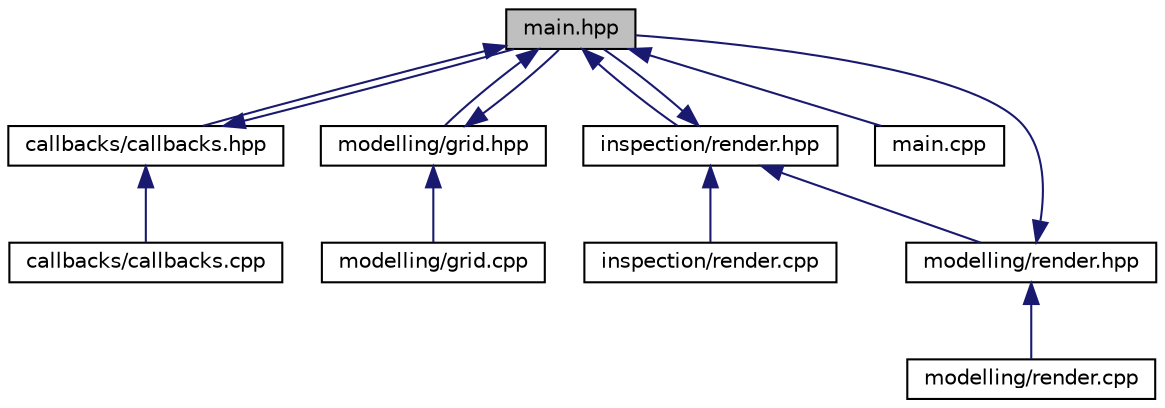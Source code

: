 digraph "main.hpp"
{
  edge [fontname="Helvetica",fontsize="10",labelfontname="Helvetica",labelfontsize="10"];
  node [fontname="Helvetica",fontsize="10",shape=record];
  Node1 [label="main.hpp",height=0.2,width=0.4,color="black", fillcolor="grey75", style="filled", fontcolor="black"];
  Node1 -> Node2 [dir="back",color="midnightblue",fontsize="10",style="solid",fontname="Helvetica"];
  Node2 [label="callbacks/callbacks.hpp",height=0.2,width=0.4,color="black", fillcolor="white", style="filled",URL="$callbacks_8hpp.html"];
  Node2 -> Node3 [dir="back",color="midnightblue",fontsize="10",style="solid",fontname="Helvetica"];
  Node3 [label="callbacks/callbacks.cpp",height=0.2,width=0.4,color="black", fillcolor="white", style="filled",URL="$callbacks_8cpp.html"];
  Node2 -> Node1 [dir="back",color="midnightblue",fontsize="10",style="solid",fontname="Helvetica"];
  Node1 -> Node4 [dir="back",color="midnightblue",fontsize="10",style="solid",fontname="Helvetica"];
  Node4 [label="modelling/grid.hpp",height=0.2,width=0.4,color="black", fillcolor="white", style="filled",URL="$grid_8hpp.html"];
  Node4 -> Node1 [dir="back",color="midnightblue",fontsize="10",style="solid",fontname="Helvetica"];
  Node4 -> Node5 [dir="back",color="midnightblue",fontsize="10",style="solid",fontname="Helvetica"];
  Node5 [label="modelling/grid.cpp",height=0.2,width=0.4,color="black", fillcolor="white", style="filled",URL="$grid_8cpp.html"];
  Node1 -> Node6 [dir="back",color="midnightblue",fontsize="10",style="solid",fontname="Helvetica"];
  Node6 [label="inspection/render.hpp",height=0.2,width=0.4,color="black", fillcolor="white", style="filled",URL="$inspection_2render_8hpp.html"];
  Node6 -> Node7 [dir="back",color="midnightblue",fontsize="10",style="solid",fontname="Helvetica"];
  Node7 [label="modelling/render.hpp",height=0.2,width=0.4,color="black", fillcolor="white", style="filled",URL="$modelling_2render_8hpp.html"];
  Node7 -> Node1 [dir="back",color="midnightblue",fontsize="10",style="solid",fontname="Helvetica"];
  Node7 -> Node8 [dir="back",color="midnightblue",fontsize="10",style="solid",fontname="Helvetica"];
  Node8 [label="modelling/render.cpp",height=0.2,width=0.4,color="black", fillcolor="white", style="filled",URL="$modelling_2render_8cpp.html"];
  Node6 -> Node1 [dir="back",color="midnightblue",fontsize="10",style="solid",fontname="Helvetica"];
  Node6 -> Node9 [dir="back",color="midnightblue",fontsize="10",style="solid",fontname="Helvetica"];
  Node9 [label="inspection/render.cpp",height=0.2,width=0.4,color="black", fillcolor="white", style="filled",URL="$inspection_2render_8cpp.html"];
  Node1 -> Node10 [dir="back",color="midnightblue",fontsize="10",style="solid",fontname="Helvetica"];
  Node10 [label="main.cpp",height=0.2,width=0.4,color="black", fillcolor="white", style="filled",URL="$main_8cpp.html"];
}
